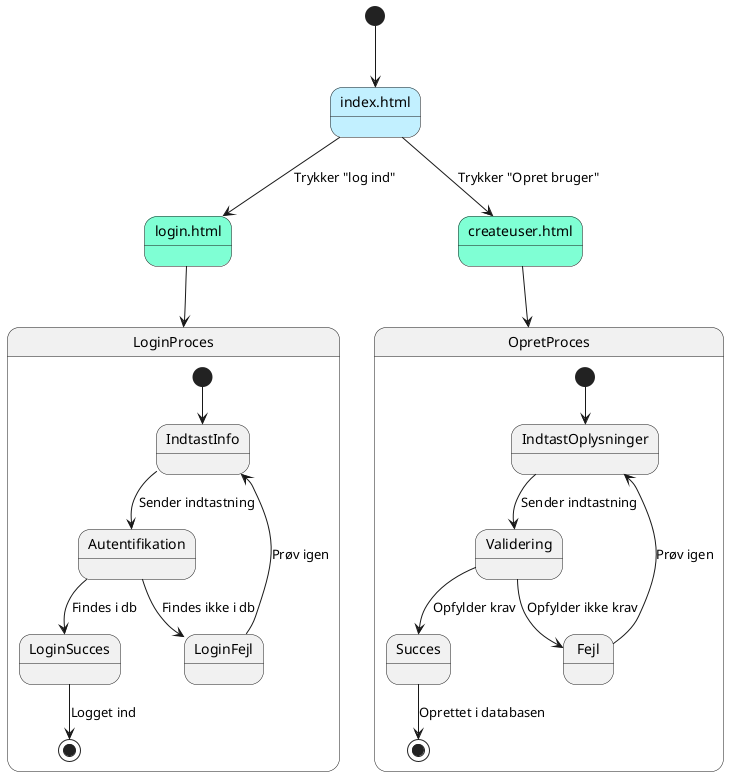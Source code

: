 @startuml
[*] --> Index

state "index.html" as Index #Application
state "login.html" as Login #Aquamarine
state "createuser.html" as Opret #Aquamarine

Index --> Login : Trykker "log ind"
Index --> Opret : Trykker "Opret bruger"

state LoginProces {
  [*] --> IndtastInfo
  IndtastInfo --> Autentifikation : Sender indtastning
  Autentifikation --> LoginSucces : Findes i db
  Autentifikation --> LoginFejl : Findes ikke i db
  LoginFejl --> IndtastInfo : Prøv igen
  LoginSucces --> [*] : Logget ind

}

state OpretProces {
  [*] --> IndtastOplysninger
  IndtastOplysninger --> Validering : Sender indtastning
  Validering --> Succes : Opfylder krav
  Validering --> Fejl : Opfylder ikke krav
  Fejl --> IndtastOplysninger : Prøv igen
  Succes --> [*] : Oprettet i databasen
}

Login --> LoginProces
Opret --> OpretProces

@enduml